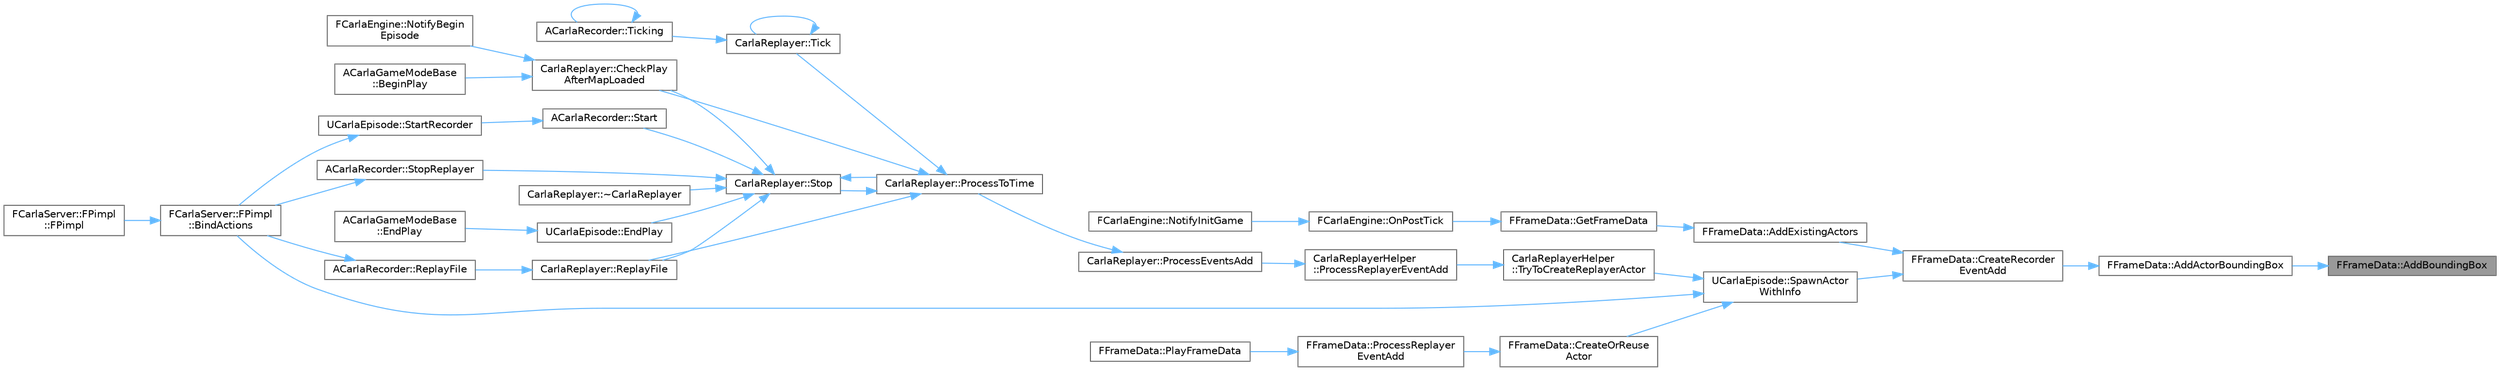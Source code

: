 digraph "FFrameData::AddBoundingBox"
{
 // INTERACTIVE_SVG=YES
 // LATEX_PDF_SIZE
  bgcolor="transparent";
  edge [fontname=Helvetica,fontsize=10,labelfontname=Helvetica,labelfontsize=10];
  node [fontname=Helvetica,fontsize=10,shape=box,height=0.2,width=0.4];
  rankdir="RL";
  Node1 [id="Node000001",label="FFrameData::AddBoundingBox",height=0.2,width=0.4,color="gray40", fillcolor="grey60", style="filled", fontcolor="black",tooltip=" "];
  Node1 -> Node2 [id="edge1_Node000001_Node000002",dir="back",color="steelblue1",style="solid",tooltip=" "];
  Node2 [id="Node000002",label="FFrameData::AddActorBoundingBox",height=0.2,width=0.4,color="grey40", fillcolor="white", style="filled",URL="$de/db4/classFFrameData.html#a2371ea81faf755f9ae6a34dcbc967e1a",tooltip=" "];
  Node2 -> Node3 [id="edge2_Node000002_Node000003",dir="back",color="steelblue1",style="solid",tooltip=" "];
  Node3 [id="Node000003",label="FFrameData::CreateRecorder\lEventAdd",height=0.2,width=0.4,color="grey40", fillcolor="white", style="filled",URL="$de/db4/classFFrameData.html#ac9ea347eb7ec4a3ff72a346849ecd0ba",tooltip=" "];
  Node3 -> Node4 [id="edge3_Node000003_Node000004",dir="back",color="steelblue1",style="solid",tooltip=" "];
  Node4 [id="Node000004",label="FFrameData::AddExistingActors",height=0.2,width=0.4,color="grey40", fillcolor="white", style="filled",URL="$de/db4/classFFrameData.html#a2f68334284edda61421273395e9bb325",tooltip=" "];
  Node4 -> Node5 [id="edge4_Node000004_Node000005",dir="back",color="steelblue1",style="solid",tooltip=" "];
  Node5 [id="Node000005",label="FFrameData::GetFrameData",height=0.2,width=0.4,color="grey40", fillcolor="white", style="filled",URL="$de/db4/classFFrameData.html#a13396099d7e1c32df563893f7d0b35be",tooltip=" "];
  Node5 -> Node6 [id="edge5_Node000005_Node000006",dir="back",color="steelblue1",style="solid",tooltip=" "];
  Node6 [id="Node000006",label="FCarlaEngine::OnPostTick",height=0.2,width=0.4,color="grey40", fillcolor="white", style="filled",URL="$dc/d49/classFCarlaEngine.html#aff440c7ba9d004e4c5b60125cc4d709b",tooltip=" "];
  Node6 -> Node7 [id="edge6_Node000006_Node000007",dir="back",color="steelblue1",style="solid",tooltip=" "];
  Node7 [id="Node000007",label="FCarlaEngine::NotifyInitGame",height=0.2,width=0.4,color="grey40", fillcolor="white", style="filled",URL="$dc/d49/classFCarlaEngine.html#ab8d13063cde985781237dd7da308227e",tooltip=" "];
  Node3 -> Node8 [id="edge7_Node000003_Node000008",dir="back",color="steelblue1",style="solid",tooltip=" "];
  Node8 [id="Node000008",label="UCarlaEpisode::SpawnActor\lWithInfo",height=0.2,width=0.4,color="grey40", fillcolor="white", style="filled",URL="$dc/d84/classUCarlaEpisode.html#a84b234957cb3f3f24d3780d420410068",tooltip="Spawns an actor based on ActorDescription at Transform."];
  Node8 -> Node9 [id="edge8_Node000008_Node000009",dir="back",color="steelblue1",style="solid",tooltip=" "];
  Node9 [id="Node000009",label="FCarlaServer::FPimpl\l::BindActions",height=0.2,width=0.4,color="grey40", fillcolor="white", style="filled",URL="$d7/d97/classFCarlaServer_1_1FPimpl.html#a675a6b572112a21e8bc011dddfd0de86",tooltip=" "];
  Node9 -> Node10 [id="edge9_Node000009_Node000010",dir="back",color="steelblue1",style="solid",tooltip=" "];
  Node10 [id="Node000010",label="FCarlaServer::FPimpl\l::FPimpl",height=0.2,width=0.4,color="grey40", fillcolor="white", style="filled",URL="$d7/d97/classFCarlaServer_1_1FPimpl.html#ab9ff29fc81bd2f9a14677941c7f7b62d",tooltip=" "];
  Node8 -> Node11 [id="edge10_Node000008_Node000011",dir="back",color="steelblue1",style="solid",tooltip=" "];
  Node11 [id="Node000011",label="FFrameData::CreateOrReuse\lActor",height=0.2,width=0.4,color="grey40", fillcolor="white", style="filled",URL="$de/db4/classFFrameData.html#a1a36eaa480c6a680c42ad3a4af5452e9",tooltip=" "];
  Node11 -> Node12 [id="edge11_Node000011_Node000012",dir="back",color="steelblue1",style="solid",tooltip=" "];
  Node12 [id="Node000012",label="FFrameData::ProcessReplayer\lEventAdd",height=0.2,width=0.4,color="grey40", fillcolor="white", style="filled",URL="$de/db4/classFFrameData.html#acb9dd2fef7b2779243ef04116465155d",tooltip=" "];
  Node12 -> Node13 [id="edge12_Node000012_Node000013",dir="back",color="steelblue1",style="solid",tooltip=" "];
  Node13 [id="Node000013",label="FFrameData::PlayFrameData",height=0.2,width=0.4,color="grey40", fillcolor="white", style="filled",URL="$de/db4/classFFrameData.html#aa23cccda1659af6f10264e73a73c1e27",tooltip=" "];
  Node8 -> Node14 [id="edge13_Node000008_Node000014",dir="back",color="steelblue1",style="solid",tooltip=" "];
  Node14 [id="Node000014",label="CarlaReplayerHelper\l::TryToCreateReplayerActor",height=0.2,width=0.4,color="grey40", fillcolor="white", style="filled",URL="$d8/d27/classCarlaReplayerHelper.html#a12b09e8ccf752714a3114f9858c274e7",tooltip=" "];
  Node14 -> Node15 [id="edge14_Node000014_Node000015",dir="back",color="steelblue1",style="solid",tooltip=" "];
  Node15 [id="Node000015",label="CarlaReplayerHelper\l::ProcessReplayerEventAdd",height=0.2,width=0.4,color="grey40", fillcolor="white", style="filled",URL="$d8/d27/classCarlaReplayerHelper.html#ad2578fb20f971e6e27bd1895d8884e6d",tooltip=" "];
  Node15 -> Node16 [id="edge15_Node000015_Node000016",dir="back",color="steelblue1",style="solid",tooltip=" "];
  Node16 [id="Node000016",label="CarlaReplayer::ProcessEventsAdd",height=0.2,width=0.4,color="grey40", fillcolor="white", style="filled",URL="$dc/dc6/classCarlaReplayer.html#a929a7a4c79086339485caba9f6562c8e",tooltip=" "];
  Node16 -> Node17 [id="edge16_Node000016_Node000017",dir="back",color="steelblue1",style="solid",tooltip=" "];
  Node17 [id="Node000017",label="CarlaReplayer::ProcessToTime",height=0.2,width=0.4,color="grey40", fillcolor="white", style="filled",URL="$dc/dc6/classCarlaReplayer.html#ae0a5643d88257bdceb9e12d5c33194cb",tooltip=" "];
  Node17 -> Node18 [id="edge17_Node000017_Node000018",dir="back",color="steelblue1",style="solid",tooltip=" "];
  Node18 [id="Node000018",label="CarlaReplayer::CheckPlay\lAfterMapLoaded",height=0.2,width=0.4,color="grey40", fillcolor="white", style="filled",URL="$dc/dc6/classCarlaReplayer.html#ac70d3dbe1f79ffd25a695ec3bd2485e6",tooltip=" "];
  Node18 -> Node19 [id="edge18_Node000018_Node000019",dir="back",color="steelblue1",style="solid",tooltip=" "];
  Node19 [id="Node000019",label="ACarlaGameModeBase\l::BeginPlay",height=0.2,width=0.4,color="grey40", fillcolor="white", style="filled",URL="$db/de5/classACarlaGameModeBase.html#a3909b055b351f69d7ad1e39a42e72e3d",tooltip=" "];
  Node18 -> Node20 [id="edge19_Node000018_Node000020",dir="back",color="steelblue1",style="solid",tooltip=" "];
  Node20 [id="Node000020",label="FCarlaEngine::NotifyBegin\lEpisode",height=0.2,width=0.4,color="grey40", fillcolor="white", style="filled",URL="$dc/d49/classFCarlaEngine.html#ab4c918e4d4855a26ab57c4bb79ad4645",tooltip=" "];
  Node17 -> Node21 [id="edge20_Node000017_Node000021",dir="back",color="steelblue1",style="solid",tooltip=" "];
  Node21 [id="Node000021",label="CarlaReplayer::ReplayFile",height=0.2,width=0.4,color="grey40", fillcolor="white", style="filled",URL="$dc/dc6/classCarlaReplayer.html#a480fd94fedc2367d7f7f58f17f3cd5a4",tooltip=" "];
  Node21 -> Node22 [id="edge21_Node000021_Node000022",dir="back",color="steelblue1",style="solid",tooltip=" "];
  Node22 [id="Node000022",label="ACarlaRecorder::ReplayFile",height=0.2,width=0.4,color="grey40", fillcolor="white", style="filled",URL="$dd/db9/classACarlaRecorder.html#a5dc891241c275eedcf6b1f189751520b",tooltip=" "];
  Node22 -> Node9 [id="edge22_Node000022_Node000009",dir="back",color="steelblue1",style="solid",tooltip=" "];
  Node17 -> Node23 [id="edge23_Node000017_Node000023",dir="back",color="steelblue1",style="solid",tooltip=" "];
  Node23 [id="Node000023",label="CarlaReplayer::Stop",height=0.2,width=0.4,color="grey40", fillcolor="white", style="filled",URL="$dc/dc6/classCarlaReplayer.html#af627917f2c95135fb11b59af4f65dbf7",tooltip=" "];
  Node23 -> Node18 [id="edge24_Node000023_Node000018",dir="back",color="steelblue1",style="solid",tooltip=" "];
  Node23 -> Node24 [id="edge25_Node000023_Node000024",dir="back",color="steelblue1",style="solid",tooltip=" "];
  Node24 [id="Node000024",label="UCarlaEpisode::EndPlay",height=0.2,width=0.4,color="grey40", fillcolor="white", style="filled",URL="$dc/d84/classUCarlaEpisode.html#a04380aa760fc6891f1c51cdbe7ddb856",tooltip=" "];
  Node24 -> Node25 [id="edge26_Node000024_Node000025",dir="back",color="steelblue1",style="solid",tooltip=" "];
  Node25 [id="Node000025",label="ACarlaGameModeBase\l::EndPlay",height=0.2,width=0.4,color="grey40", fillcolor="white", style="filled",URL="$db/de5/classACarlaGameModeBase.html#a8e61df047eac428453a627a6de9ace75",tooltip=" "];
  Node23 -> Node17 [id="edge27_Node000023_Node000017",dir="back",color="steelblue1",style="solid",tooltip=" "];
  Node23 -> Node21 [id="edge28_Node000023_Node000021",dir="back",color="steelblue1",style="solid",tooltip=" "];
  Node23 -> Node26 [id="edge29_Node000023_Node000026",dir="back",color="steelblue1",style="solid",tooltip=" "];
  Node26 [id="Node000026",label="ACarlaRecorder::Start",height=0.2,width=0.4,color="grey40", fillcolor="white", style="filled",URL="$dd/db9/classACarlaRecorder.html#aba719596bd56c72a39f902f6e9a5d290",tooltip=" "];
  Node26 -> Node27 [id="edge30_Node000026_Node000027",dir="back",color="steelblue1",style="solid",tooltip=" "];
  Node27 [id="Node000027",label="UCarlaEpisode::StartRecorder",height=0.2,width=0.4,color="grey40", fillcolor="white", style="filled",URL="$dc/d84/classUCarlaEpisode.html#a1059ce6d102804115b3243de46d46bec",tooltip=" "];
  Node27 -> Node9 [id="edge31_Node000027_Node000009",dir="back",color="steelblue1",style="solid",tooltip=" "];
  Node23 -> Node28 [id="edge32_Node000023_Node000028",dir="back",color="steelblue1",style="solid",tooltip=" "];
  Node28 [id="Node000028",label="ACarlaRecorder::StopReplayer",height=0.2,width=0.4,color="grey40", fillcolor="white", style="filled",URL="$dd/db9/classACarlaRecorder.html#a33fb5180defd8c9c1d3063eff52c7a37",tooltip=" "];
  Node28 -> Node9 [id="edge33_Node000028_Node000009",dir="back",color="steelblue1",style="solid",tooltip=" "];
  Node23 -> Node29 [id="edge34_Node000023_Node000029",dir="back",color="steelblue1",style="solid",tooltip=" "];
  Node29 [id="Node000029",label="CarlaReplayer::~CarlaReplayer",height=0.2,width=0.4,color="grey40", fillcolor="white", style="filled",URL="$dc/dc6/classCarlaReplayer.html#a6dadadd7719c5e660d2e3d99b22f5961",tooltip=" "];
  Node17 -> Node30 [id="edge35_Node000017_Node000030",dir="back",color="steelblue1",style="solid",tooltip=" "];
  Node30 [id="Node000030",label="CarlaReplayer::Tick",height=0.2,width=0.4,color="grey40", fillcolor="white", style="filled",URL="$dc/dc6/classCarlaReplayer.html#a4aeceb13aaa5dfcbf3ee42d7582262a4",tooltip=" "];
  Node30 -> Node30 [id="edge36_Node000030_Node000030",dir="back",color="steelblue1",style="solid",tooltip=" "];
  Node30 -> Node31 [id="edge37_Node000030_Node000031",dir="back",color="steelblue1",style="solid",tooltip=" "];
  Node31 [id="Node000031",label="ACarlaRecorder::Ticking",height=0.2,width=0.4,color="grey40", fillcolor="white", style="filled",URL="$dd/db9/classACarlaRecorder.html#a1074f19dfe5b16a9e10b24ef35b26abc",tooltip=" "];
  Node31 -> Node31 [id="edge38_Node000031_Node000031",dir="back",color="steelblue1",style="solid",tooltip=" "];
}
